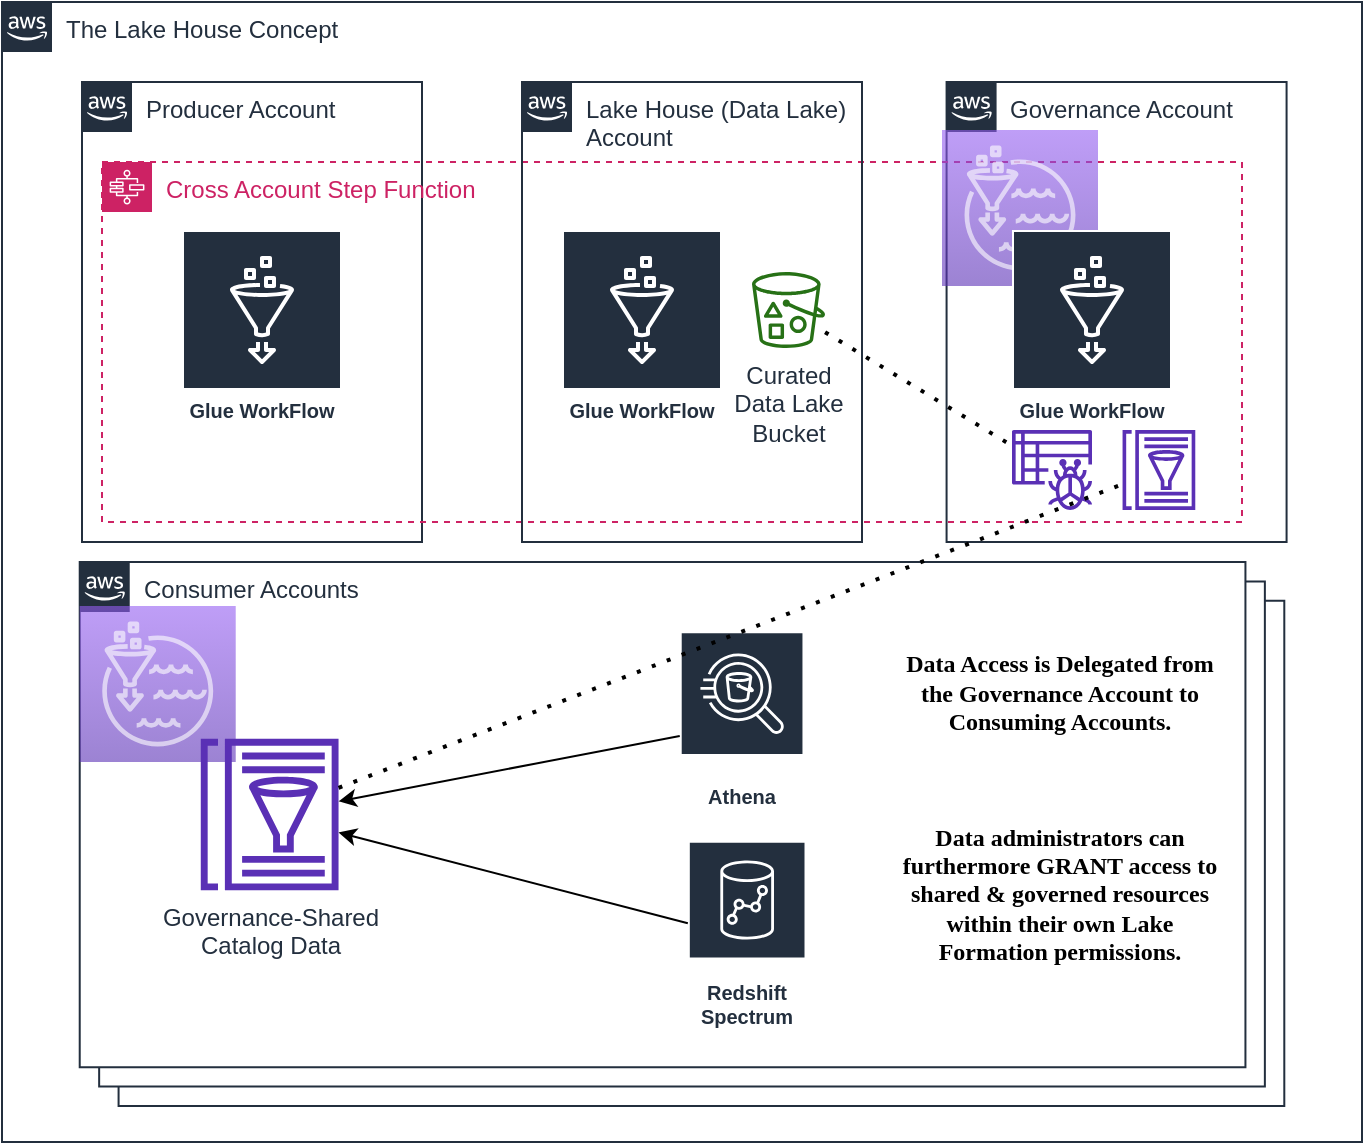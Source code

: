 <mxfile version="14.9.6" type="device" pages="3"><diagram name="lake-house-concept" id="M_AJaRnez7LEGjCUqhfx"><mxGraphModel dx="1086" dy="846" grid="1" gridSize="10" guides="1" tooltips="1" connect="1" arrows="1" fold="1" page="1" pageScale="1" pageWidth="850" pageHeight="1100" math="0" shadow="0"><root><mxCell id="ZvEQ7kdfTtYfQfsfSNrr-0"/><mxCell id="ZvEQ7kdfTtYfQfsfSNrr-1" parent="ZvEQ7kdfTtYfQfsfSNrr-0"/><mxCell id="XC-cZyUSZK0B0hCpx4Oz-4" value="" style="group" parent="ZvEQ7kdfTtYfQfsfSNrr-1" vertex="1" connectable="0"><mxGeometry x="40" y="170" width="680" height="570" as="geometry"/></mxCell><mxCell id="ZvEQ7kdfTtYfQfsfSNrr-29" value="Governance Account" style="points=[[0,0],[0.25,0],[0.5,0],[0.75,0],[1,0],[1,0.25],[1,0.5],[1,0.75],[1,1],[0.75,1],[0.5,1],[0.25,1],[0,1],[0,0.75],[0,0.5],[0,0.25]];outlineConnect=0;gradientColor=none;html=1;whiteSpace=wrap;fontSize=12;fontStyle=0;shape=mxgraph.aws4.group;grIcon=mxgraph.aws4.group_aws_cloud_alt;strokeColor=#232F3E;fillColor=none;verticalAlign=top;align=left;spacingLeft=30;fontColor=#232F3E;dashed=0;" parent="XC-cZyUSZK0B0hCpx4Oz-4" vertex="1"><mxGeometry x="472.29" y="40" width="170" height="230" as="geometry"/></mxCell><mxCell id="XC-cZyUSZK0B0hCpx4Oz-2" value="" style="points=[[0,0,0],[0.25,0,0],[0.5,0,0],[0.75,0,0],[1,0,0],[0,1,0],[0.25,1,0],[0.5,1,0],[0.75,1,0],[1,1,0],[0,0.25,0],[0,0.5,0],[0,0.75,0],[1,0.25,0],[1,0.5,0],[1,0.75,0]];outlineConnect=0;fontColor=#232F3E;gradientColor=#945DF2;gradientDirection=north;fillColor=#5A30B5;strokeColor=#ffffff;dashed=0;verticalLabelPosition=bottom;verticalAlign=top;align=center;html=1;fontSize=12;fontStyle=0;aspect=fixed;shape=mxgraph.aws4.resourceIcon;resIcon=mxgraph.aws4.lake_formation;" parent="XC-cZyUSZK0B0hCpx4Oz-4" vertex="1"><mxGeometry x="210" y="290" width="78" height="78" as="geometry"/></mxCell><mxCell id="ZvEQ7kdfTtYfQfsfSNrr-25" value="The Lake House Concept" style="points=[[0,0],[0.25,0],[0.5,0],[0.75,0],[1,0],[1,0.25],[1,0.5],[1,0.75],[1,1],[0.75,1],[0.5,1],[0.25,1],[0,1],[0,0.75],[0,0.5],[0,0.25]];outlineConnect=0;gradientColor=none;html=1;whiteSpace=wrap;fontSize=12;fontStyle=0;shape=mxgraph.aws4.group;grIcon=mxgraph.aws4.group_aws_cloud_alt;strokeColor=#232F3E;fillColor=none;verticalAlign=top;align=left;spacingLeft=30;fontColor=#232F3E;dashed=0;container=1;" parent="XC-cZyUSZK0B0hCpx4Oz-4" vertex="1"><mxGeometry width="680" height="570" as="geometry"/></mxCell><mxCell id="ZvEQ7kdfTtYfQfsfSNrr-2" value="Producer Account" style="points=[[0,0],[0.25,0],[0.5,0],[0.75,0],[1,0],[1,0.25],[1,0.5],[1,0.75],[1,1],[0.75,1],[0.5,1],[0.25,1],[0,1],[0,0.75],[0,0.5],[0,0.25]];outlineConnect=0;gradientColor=none;html=1;whiteSpace=wrap;fontSize=12;fontStyle=0;shape=mxgraph.aws4.group;grIcon=mxgraph.aws4.group_aws_cloud_alt;strokeColor=#232F3E;fillColor=none;verticalAlign=top;align=left;spacingLeft=30;fontColor=#232F3E;dashed=0;" parent="XC-cZyUSZK0B0hCpx4Oz-4" vertex="1"><mxGeometry x="40" y="40" width="170" height="230" as="geometry"/></mxCell><mxCell id="ZvEQ7kdfTtYfQfsfSNrr-5" value="Cross Account Step Function" style="points=[[0,0],[0.25,0],[0.5,0],[0.75,0],[1,0],[1,0.25],[1,0.5],[1,0.75],[1,1],[0.75,1],[0.5,1],[0.25,1],[0,1],[0,0.75],[0,0.5],[0,0.25]];outlineConnect=0;gradientColor=none;html=1;whiteSpace=wrap;fontSize=12;fontStyle=0;shape=mxgraph.aws4.group;grIcon=mxgraph.aws4.group_aws_step_functions_workflow;strokeColor=#CD2264;fillColor=none;verticalAlign=top;align=left;spacingLeft=30;fontColor=#CD2264;dashed=1;" parent="XC-cZyUSZK0B0hCpx4Oz-4" vertex="1"><mxGeometry x="50" y="80" width="570" height="180" as="geometry"/></mxCell><mxCell id="ZvEQ7kdfTtYfQfsfSNrr-7" value="Glue WorkFlow" style="outlineConnect=0;fontColor=#232F3E;gradientColor=none;strokeColor=#ffffff;fillColor=#232F3E;dashed=0;verticalLabelPosition=middle;verticalAlign=bottom;align=center;html=1;whiteSpace=wrap;fontSize=10;fontStyle=1;spacing=3;shape=mxgraph.aws4.productIcon;prIcon=mxgraph.aws4.glue;" parent="XC-cZyUSZK0B0hCpx4Oz-4" vertex="1"><mxGeometry x="90" y="114" width="80" height="100" as="geometry"/></mxCell><mxCell id="XC-cZyUSZK0B0hCpx4Oz-1" value="" style="points=[[0,0,0],[0.25,0,0],[0.5,0,0],[0.75,0,0],[1,0,0],[0,1,0],[0.25,1,0],[0.5,1,0],[0.75,1,0],[1,1,0],[0,0.25,0],[0,0.5,0],[0,0.75,0],[1,0.25,0],[1,0.5,0],[1,0.75,0]];outlineConnect=0;fontColor=#232F3E;gradientColor=#945DF2;gradientDirection=north;fillColor=#5A30B5;strokeColor=#ffffff;dashed=0;verticalLabelPosition=bottom;verticalAlign=top;align=center;html=1;fontSize=12;fontStyle=0;aspect=fixed;shape=mxgraph.aws4.resourceIcon;resIcon=mxgraph.aws4.lake_formation;opacity=60;" parent="XC-cZyUSZK0B0hCpx4Oz-4" vertex="1"><mxGeometry x="470" y="64" width="78" height="78" as="geometry"/></mxCell><mxCell id="ZvEQ7kdfTtYfQfsfSNrr-8" value="Glue WorkFlow" style="outlineConnect=0;fontColor=#232F3E;gradientColor=none;strokeColor=#ffffff;fillColor=#232F3E;dashed=0;verticalLabelPosition=middle;verticalAlign=bottom;align=center;html=1;whiteSpace=wrap;fontSize=10;fontStyle=1;spacing=3;shape=mxgraph.aws4.productIcon;prIcon=mxgraph.aws4.glue;" parent="XC-cZyUSZK0B0hCpx4Oz-4" vertex="1"><mxGeometry x="280" y="114" width="80" height="100" as="geometry"/></mxCell><mxCell id="ZvEQ7kdfTtYfQfsfSNrr-9" value="Glue WorkFlow" style="outlineConnect=0;fontColor=#232F3E;gradientColor=none;strokeColor=#ffffff;fillColor=#232F3E;dashed=0;verticalLabelPosition=middle;verticalAlign=bottom;align=center;html=1;whiteSpace=wrap;fontSize=10;fontStyle=1;spacing=3;shape=mxgraph.aws4.productIcon;prIcon=mxgraph.aws4.glue;" parent="XC-cZyUSZK0B0hCpx4Oz-4" vertex="1"><mxGeometry x="505" y="114" width="80" height="100" as="geometry"/></mxCell><mxCell id="ZvEQ7kdfTtYfQfsfSNrr-10" value="" style="outlineConnect=0;fontColor=#232F3E;gradientColor=none;fillColor=#5A30B5;strokeColor=none;dashed=0;verticalLabelPosition=bottom;verticalAlign=top;align=center;html=1;fontSize=12;fontStyle=0;aspect=fixed;pointerEvents=1;shape=mxgraph.aws4.glue_crawlers;" parent="XC-cZyUSZK0B0hCpx4Oz-4" vertex="1"><mxGeometry x="505" y="214" width="40" height="40" as="geometry"/></mxCell><mxCell id="ZvEQ7kdfTtYfQfsfSNrr-12" value="" style="outlineConnect=0;fontColor=#232F3E;gradientColor=none;fillColor=#5A30B5;strokeColor=none;dashed=0;verticalLabelPosition=bottom;verticalAlign=top;align=center;html=1;fontSize=12;fontStyle=0;aspect=fixed;pointerEvents=1;shape=mxgraph.aws4.glue_data_catalog;" parent="XC-cZyUSZK0B0hCpx4Oz-4" vertex="1"><mxGeometry x="560" y="214" width="36.92" height="40" as="geometry"/></mxCell><mxCell id="ZvEQ7kdfTtYfQfsfSNrr-14" value="Curated &lt;br&gt;Data Lake &lt;br&gt;Bucket" style="outlineConnect=0;fontColor=#232F3E;gradientColor=none;fillColor=#277116;strokeColor=none;dashed=0;verticalLabelPosition=bottom;verticalAlign=top;align=center;html=1;fontSize=12;fontStyle=0;aspect=fixed;pointerEvents=1;shape=mxgraph.aws4.bucket_with_objects;" parent="XC-cZyUSZK0B0hCpx4Oz-4" vertex="1"><mxGeometry x="375" y="135" width="36.54" height="38" as="geometry"/></mxCell><mxCell id="ZvEQ7kdfTtYfQfsfSNrr-15" value="" style="endArrow=none;dashed=1;html=1;dashPattern=1 3;strokeWidth=2;" parent="XC-cZyUSZK0B0hCpx4Oz-4" source="ZvEQ7kdfTtYfQfsfSNrr-14" target="ZvEQ7kdfTtYfQfsfSNrr-10" edge="1"><mxGeometry y="-40" width="50" height="50" as="geometry"><mxPoint x="420" y="240" as="sourcePoint"/><mxPoint x="470" y="190" as="targetPoint"/></mxGeometry></mxCell><mxCell id="ZvEQ7kdfTtYfQfsfSNrr-24" value="" style="group" parent="XC-cZyUSZK0B0hCpx4Oz-4" vertex="1" connectable="0"><mxGeometry x="38.86" y="280" width="602.29" height="272" as="geometry"/></mxCell><mxCell id="ZvEQ7kdfTtYfQfsfSNrr-21" value="" style="group" parent="ZvEQ7kdfTtYfQfsfSNrr-24" vertex="1" connectable="0"><mxGeometry width="602.29" height="272" as="geometry"/></mxCell><mxCell id="ZvEQ7kdfTtYfQfsfSNrr-20" value="Consumer Account" style="points=[[0,0],[0.25,0],[0.5,0],[0.75,0],[1,0],[1,0.25],[1,0.5],[1,0.75],[1,1],[0.75,1],[0.5,1],[0.25,1],[0,1],[0,0.75],[0,0.5],[0,0.25]];outlineConnect=0;gradientColor=none;html=1;whiteSpace=wrap;fontSize=12;fontStyle=0;shape=mxgraph.aws4.group;grIcon=mxgraph.aws4.group_aws_cloud_alt;strokeColor=#232F3E;verticalAlign=top;align=left;spacingLeft=30;fontColor=#232F3E;dashed=0;" parent="ZvEQ7kdfTtYfQfsfSNrr-21" vertex="1"><mxGeometry x="19.429" y="19.429" width="582.861" height="252.571" as="geometry"/></mxCell><mxCell id="ZvEQ7kdfTtYfQfsfSNrr-19" value="Consumer Account" style="points=[[0,0],[0.25,0],[0.5,0],[0.75,0],[1,0],[1,0.25],[1,0.5],[1,0.75],[1,1],[0.75,1],[0.5,1],[0.25,1],[0,1],[0,0.75],[0,0.5],[0,0.25]];outlineConnect=0;gradientColor=none;html=1;whiteSpace=wrap;fontSize=12;fontStyle=0;shape=mxgraph.aws4.group;grIcon=mxgraph.aws4.group_aws_cloud_alt;strokeColor=#232F3E;verticalAlign=top;align=left;spacingLeft=30;fontColor=#232F3E;dashed=0;" parent="ZvEQ7kdfTtYfQfsfSNrr-21" vertex="1"><mxGeometry x="9.714" y="9.714" width="582.861" height="252.571" as="geometry"/></mxCell><mxCell id="ZvEQ7kdfTtYfQfsfSNrr-6" value="Consumer Accounts" style="points=[[0,0],[0.25,0],[0.5,0],[0.75,0],[1,0],[1,0.25],[1,0.5],[1,0.75],[1,1],[0.75,1],[0.5,1],[0.25,1],[0,1],[0,0.75],[0,0.5],[0,0.25]];outlineConnect=0;gradientColor=none;html=1;whiteSpace=wrap;fontSize=12;fontStyle=0;shape=mxgraph.aws4.group;grIcon=mxgraph.aws4.group_aws_cloud_alt;strokeColor=#232F3E;verticalAlign=top;align=left;spacingLeft=30;fontColor=#232F3E;dashed=0;" parent="ZvEQ7kdfTtYfQfsfSNrr-21" vertex="1"><mxGeometry width="582.861" height="252.571" as="geometry"/></mxCell><mxCell id="XC-cZyUSZK0B0hCpx4Oz-3" value="" style="points=[[0,0,0],[0.25,0,0],[0.5,0,0],[0.75,0,0],[1,0,0],[0,1,0],[0.25,1,0],[0.5,1,0],[0.75,1,0],[1,1,0],[0,0.25,0],[0,0.5,0],[0,0.75,0],[1,0.25,0],[1,0.5,0],[1,0.75,0]];outlineConnect=0;fontColor=#232F3E;gradientColor=#945DF2;gradientDirection=north;fillColor=#5A30B5;strokeColor=#ffffff;dashed=0;verticalLabelPosition=bottom;verticalAlign=top;align=center;html=1;fontSize=12;fontStyle=0;aspect=fixed;shape=mxgraph.aws4.resourceIcon;resIcon=mxgraph.aws4.lake_formation;opacity=60;" parent="ZvEQ7kdfTtYfQfsfSNrr-21" vertex="1"><mxGeometry x="1.421e-14" y="22" width="78" height="78" as="geometry"/></mxCell><mxCell id="ZvEQ7kdfTtYfQfsfSNrr-11" value="Governance-Shared &lt;br&gt;Catalog Data" style="outlineConnect=0;fontColor=#232F3E;gradientColor=none;fillColor=#5A30B5;strokeColor=none;dashed=0;verticalLabelPosition=bottom;verticalAlign=top;align=center;html=1;fontSize=12;fontStyle=0;aspect=fixed;pointerEvents=1;shape=mxgraph.aws4.glue_data_catalog;" parent="ZvEQ7kdfTtYfQfsfSNrr-21" vertex="1"><mxGeometry x="60.0" y="88.403" width="69.942" height="75.771" as="geometry"/></mxCell><mxCell id="ZvEQ7kdfTtYfQfsfSNrr-17" value="Redshift Spectrum" style="outlineConnect=0;fontColor=#232F3E;gradientColor=none;strokeColor=#ffffff;fillColor=#232F3E;dashed=0;verticalLabelPosition=middle;verticalAlign=bottom;align=center;html=1;whiteSpace=wrap;fontSize=10;fontStyle=1;spacing=3;shape=mxgraph.aws4.productIcon;prIcon=mxgraph.aws4.redshift;" parent="ZvEQ7kdfTtYfQfsfSNrr-21" vertex="1"><mxGeometry x="304.05" y="139.36" width="59.34" height="98" as="geometry"/></mxCell><mxCell id="ZvEQ7kdfTtYfQfsfSNrr-18" value="Athena" style="outlineConnect=0;fontColor=#232F3E;gradientColor=none;strokeColor=#ffffff;fillColor=#232F3E;dashed=0;verticalLabelPosition=middle;verticalAlign=bottom;align=center;html=1;whiteSpace=wrap;fontSize=10;fontStyle=1;spacing=3;shape=mxgraph.aws4.productIcon;prIcon=mxgraph.aws4.athena;" parent="ZvEQ7kdfTtYfQfsfSNrr-21" vertex="1"><mxGeometry x="300" y="34.65" width="62.37" height="92.71" as="geometry"/></mxCell><mxCell id="ZvEQ7kdfTtYfQfsfSNrr-22" value="" style="endArrow=classic;html=1;" parent="ZvEQ7kdfTtYfQfsfSNrr-21" source="ZvEQ7kdfTtYfQfsfSNrr-18" target="ZvEQ7kdfTtYfQfsfSNrr-11" edge="1"><mxGeometry width="50" height="50" relative="1" as="geometry"><mxPoint x="213.716" y="128.229" as="sourcePoint"/><mxPoint x="262.288" y="79.657" as="targetPoint"/></mxGeometry></mxCell><mxCell id="ZvEQ7kdfTtYfQfsfSNrr-23" value="" style="endArrow=classic;html=1;" parent="ZvEQ7kdfTtYfQfsfSNrr-21" source="ZvEQ7kdfTtYfQfsfSNrr-17" target="ZvEQ7kdfTtYfQfsfSNrr-11" edge="1"><mxGeometry width="50" height="50" relative="1" as="geometry"><mxPoint x="282.688" y="93.126" as="sourcePoint"/><mxPoint x="136.001" y="112.686" as="targetPoint"/></mxGeometry></mxCell><mxCell id="ZvEQ7kdfTtYfQfsfSNrr-26" value="Data Access is Delegated from the Governance Account to Consuming Accounts.&lt;br&gt;&lt;br&gt;&lt;br&gt;&lt;br&gt;Data administrators can furthermore GRANT access to shared &amp;amp; governed resources within their own Lake Formation permissions." style="text;html=1;strokeColor=none;fillColor=none;align=center;verticalAlign=middle;whiteSpace=wrap;rounded=0;dashed=1;fontStyle=1;fontFamily=Lucida Console;" parent="ZvEQ7kdfTtYfQfsfSNrr-21" vertex="1"><mxGeometry x="410" y="35" width="160" height="175" as="geometry"/></mxCell><mxCell id="ZvEQ7kdfTtYfQfsfSNrr-28" value="Lake House (Data Lake) Account" style="points=[[0,0],[0.25,0],[0.5,0],[0.75,0],[1,0],[1,0.25],[1,0.5],[1,0.75],[1,1],[0.75,1],[0.5,1],[0.25,1],[0,1],[0,0.75],[0,0.5],[0,0.25]];outlineConnect=0;gradientColor=none;html=1;whiteSpace=wrap;fontSize=12;fontStyle=0;shape=mxgraph.aws4.group;grIcon=mxgraph.aws4.group_aws_cloud_alt;strokeColor=#232F3E;fillColor=none;verticalAlign=top;align=left;spacingLeft=30;fontColor=#232F3E;dashed=0;" parent="XC-cZyUSZK0B0hCpx4Oz-4" vertex="1"><mxGeometry x="260" y="40" width="170" height="230" as="geometry"/></mxCell><mxCell id="ZvEQ7kdfTtYfQfsfSNrr-13" value="" style="endArrow=none;dashed=1;html=1;dashPattern=1 3;strokeWidth=2;" parent="XC-cZyUSZK0B0hCpx4Oz-4" source="ZvEQ7kdfTtYfQfsfSNrr-11" target="ZvEQ7kdfTtYfQfsfSNrr-12" edge="1"><mxGeometry y="-40" width="50" height="50" as="geometry"><mxPoint x="200" y="370" as="sourcePoint"/><mxPoint x="250" y="320" as="targetPoint"/></mxGeometry></mxCell></root></mxGraphModel></diagram><diagram name="data-mesh-concept1" id="x-wTFD_tCLc7HNPKM2FR"><mxGraphModel dx="1086" dy="846" grid="1" gridSize="10" guides="1" tooltips="1" connect="1" arrows="1" fold="1" page="1" pageScale="1" pageWidth="850" pageHeight="1100" math="0" shadow="0"><root><mxCell id="0"/><mxCell id="1" parent="0"/><mxCell id="e1caq8mT7TEet3BksG6k-56" value="&lt;i&gt;&lt;font style=&quot;font-size: 26px&quot;&gt;Data Mesh&lt;/font&gt;&lt;/i&gt;" style="rounded=1;whiteSpace=wrap;html=1;dashed=1;fillColor=none;strokeColor=#FF9933;strokeWidth=3;" parent="1" vertex="1"><mxGeometry x="70" y="260" width="670" height="60" as="geometry"/></mxCell><mxCell id="e1caq8mT7TEet3BksG6k-14" value="" style="group;fontStyle=0" parent="1" vertex="1" connectable="0"><mxGeometry x="130" y="70" width="531.43" height="180" as="geometry"/></mxCell><mxCell id="e1caq8mT7TEet3BksG6k-2" value="LF Admin" style="shape=umlActor;verticalLabelPosition=bottom;verticalAlign=top;html=1;outlineConnect=0;" parent="e1caq8mT7TEet3BksG6k-14" vertex="1"><mxGeometry x="505.716" y="51.429" width="25.714" height="51.429" as="geometry"/></mxCell><mxCell id="e1caq8mT7TEet3BksG6k-3" value="Lake&lt;br&gt;Formation" style="shape=datastore;whiteSpace=wrap;html=1;" parent="e1caq8mT7TEet3BksG6k-14" vertex="1"><mxGeometry width="214.286" height="180" as="geometry"/></mxCell><mxCell id="e1caq8mT7TEet3BksG6k-1" value="HR Data" style="shape=cylinder3;whiteSpace=wrap;html=1;boundedLbl=1;backgroundOutline=1;size=15;" parent="e1caq8mT7TEet3BksG6k-14" vertex="1"><mxGeometry x="145.715" y="70.286" width="51.429" height="68.571" as="geometry"/></mxCell><mxCell id="e1caq8mT7TEet3BksG6k-6" value="" style="group" parent="e1caq8mT7TEet3BksG6k-14" vertex="1" connectable="0"><mxGeometry x="342.858" y="12.857" width="124.286" height="128.571" as="geometry"/></mxCell><mxCell id="e1caq8mT7TEet3BksG6k-4" value="HR Metadata" style="swimlane;" parent="e1caq8mT7TEet3BksG6k-6" vertex="1"><mxGeometry width="124.286" height="128.571" as="geometry"/></mxCell><mxCell id="e1caq8mT7TEet3BksG6k-5" value="&lt;font style=&quot;font-size: 18px&quot;&gt;Name&lt;br&gt;Contact&lt;br&gt;Phone&lt;br&gt;SS&lt;/font&gt;" style="text;html=1;align=center;verticalAlign=middle;resizable=0;points=[];autosize=1;strokeColor=none;" parent="e1caq8mT7TEet3BksG6k-6" vertex="1"><mxGeometry x="25.714" y="38.571" width="80" height="70" as="geometry"/></mxCell><mxCell id="e1caq8mT7TEet3BksG6k-13" value="" style="strokeWidth=2;html=1;shape=mxgraph.flowchart.annotation_2;align=left;labelPosition=right;pointerEvents=1;dashed=1;" parent="e1caq8mT7TEet3BksG6k-14" vertex="1"><mxGeometry x="197.143" width="145.715" height="154.286" as="geometry"/></mxCell><mxCell id="e1caq8mT7TEet3BksG6k-54" value="" style="group" parent="1" vertex="1" connectable="0"><mxGeometry x="70" y="350" width="670" height="460" as="geometry"/></mxCell><mxCell id="e1caq8mT7TEet3BksG6k-18" value="" style="group" parent="e1caq8mT7TEet3BksG6k-54" vertex="1" connectable="0"><mxGeometry width="670" height="460" as="geometry"/></mxCell><mxCell id="e1caq8mT7TEet3BksG6k-15" value="" style="rounded=1;whiteSpace=wrap;html=1;dashed=1;" parent="e1caq8mT7TEet3BksG6k-18" vertex="1"><mxGeometry width="670" height="460" as="geometry"/></mxCell><mxCell id="e1caq8mT7TEet3BksG6k-7" value="HR Data&lt;br&gt;Domain Admin" style="shape=umlActor;verticalLabelPosition=bottom;verticalAlign=top;html=1;outlineConnect=0;" parent="e1caq8mT7TEet3BksG6k-18" vertex="1"><mxGeometry x="400" y="50" width="30" height="60" as="geometry"/></mxCell><mxCell id="e1caq8mT7TEet3BksG6k-16" value="&lt;font style=&quot;font-size: 24px&quot;&gt;&lt;b&gt;HR Domain Data&lt;/b&gt;&lt;/font&gt;" style="text;html=1;strokeColor=none;fillColor=none;align=center;verticalAlign=middle;whiteSpace=wrap;rounded=0;dashed=1;" parent="e1caq8mT7TEet3BksG6k-18" vertex="1"><mxGeometry x="110" y="50" width="170" height="70" as="geometry"/></mxCell><mxCell id="e1caq8mT7TEet3BksG6k-17" value="" style="endArrow=none;html=1;exitX=1.003;exitY=0.352;exitDx=0;exitDy=0;dashed=1;exitPerimeter=0;entryX=0.004;entryY=0.353;entryDx=0;entryDy=0;entryPerimeter=0;" parent="e1caq8mT7TEet3BksG6k-18" source="e1caq8mT7TEet3BksG6k-15" target="e1caq8mT7TEet3BksG6k-15" edge="1"><mxGeometry width="50" height="50" relative="1" as="geometry"><mxPoint x="400" y="360" as="sourcePoint"/><mxPoint x="151" y="465" as="targetPoint"/><Array as="points"/></mxGeometry></mxCell><mxCell id="e1caq8mT7TEet3BksG6k-22" value="" style="group" parent="e1caq8mT7TEet3BksG6k-18" vertex="1" connectable="0"><mxGeometry x="430" y="210" width="165" height="120" as="geometry"/></mxCell><mxCell id="e1caq8mT7TEet3BksG6k-23" value="HR Analyst Metadata" style="swimlane;" parent="e1caq8mT7TEet3BksG6k-22" vertex="1"><mxGeometry width="165" height="120" as="geometry"/></mxCell><mxCell id="e1caq8mT7TEet3BksG6k-24" value="&lt;font style=&quot;font-size: 18px&quot;&gt;Name&lt;br&gt;Phone&lt;br&gt;SS&lt;/font&gt;" style="text;html=1;align=center;verticalAlign=middle;resizable=0;points=[];autosize=1;strokeColor=none;" parent="e1caq8mT7TEet3BksG6k-23" vertex="1"><mxGeometry x="47.498" y="50" width="70" height="50" as="geometry"/></mxCell><mxCell id="e1caq8mT7TEet3BksG6k-32" value="Domain Admin specifies specific tables/columns&lt;br&gt;to various groups for work enables." style="text;html=1;strokeColor=none;fillColor=none;align=center;verticalAlign=middle;whiteSpace=wrap;rounded=0;dashed=1;" parent="e1caq8mT7TEet3BksG6k-54" vertex="1"><mxGeometry x="285" y="180" width="120" height="120" as="geometry"/></mxCell><mxCell id="e1caq8mT7TEet3BksG6k-19" value="" style="group" parent="e1caq8mT7TEet3BksG6k-54" vertex="1" connectable="0"><mxGeometry x="110" y="210" width="160" height="120" as="geometry"/></mxCell><mxCell id="e1caq8mT7TEet3BksG6k-20" value="HR Dev Metadata" style="swimlane;" parent="e1caq8mT7TEet3BksG6k-19" vertex="1"><mxGeometry width="160" height="120" as="geometry"/></mxCell><mxCell id="e1caq8mT7TEet3BksG6k-21" value="&lt;font style=&quot;font-size: 18px&quot;&gt;Name&lt;br&gt;Contact&lt;br&gt;Phone&lt;br&gt;&lt;/font&gt;" style="text;html=1;align=center;verticalAlign=middle;resizable=0;points=[];autosize=1;strokeColor=none;" parent="e1caq8mT7TEet3BksG6k-20" vertex="1"><mxGeometry x="33.103" y="50" width="80" height="50" as="geometry"/></mxCell><mxCell id="e1caq8mT7TEet3BksG6k-26" style="edgeStyle=orthogonalEdgeStyle;rounded=0;orthogonalLoop=1;jettySize=auto;html=1;entryX=0.5;entryY=0;entryDx=0;entryDy=0;dashed=1;exitX=0.5;exitY=0.5;exitDx=0;exitDy=0;exitPerimeter=0;fillColor=#d5e8d4;strokeColor=#82b366;" parent="e1caq8mT7TEet3BksG6k-54" source="e1caq8mT7TEet3BksG6k-7" target="e1caq8mT7TEet3BksG6k-20" edge="1"><mxGeometry as="geometry"><mxPoint x="415" y="90" as="sourcePoint"/><Array as="points"><mxPoint x="350" y="80"/><mxPoint x="350" y="180"/><mxPoint x="190" y="180"/></Array></mxGeometry></mxCell><mxCell id="e1caq8mT7TEet3BksG6k-27" style="edgeStyle=orthogonalEdgeStyle;rounded=0;orthogonalLoop=1;jettySize=auto;html=1;exitX=0.5;exitY=0.5;exitDx=0;exitDy=0;exitPerimeter=0;dashed=1;fillColor=#d5e8d4;strokeColor=#82b366;" parent="e1caq8mT7TEet3BksG6k-54" source="e1caq8mT7TEet3BksG6k-7" edge="1"><mxGeometry as="geometry"><mxPoint x="510" y="210" as="targetPoint"/><Array as="points"><mxPoint x="350" y="80"/><mxPoint x="350" y="180"/><mxPoint x="510" y="180"/></Array></mxGeometry></mxCell><mxCell id="e1caq8mT7TEet3BksG6k-28" value="HR Developer" style="shape=umlActor;verticalLabelPosition=bottom;verticalAlign=top;html=1;outlineConnect=0;" parent="e1caq8mT7TEet3BksG6k-54" vertex="1"><mxGeometry x="170" y="340" width="30" height="60" as="geometry"/></mxCell><mxCell id="e1caq8mT7TEet3BksG6k-29" value="HR Analyst" style="shape=umlActor;verticalLabelPosition=bottom;verticalAlign=top;html=1;outlineConnect=0;" parent="e1caq8mT7TEet3BksG6k-54" vertex="1"><mxGeometry x="490" y="350" width="30" height="60" as="geometry"/></mxCell><mxCell id="e1caq8mT7TEet3BksG6k-8" value="" style="edgeStyle=orthogonalEdgeStyle;rounded=0;orthogonalLoop=1;jettySize=auto;html=1;fillColor=#d5e8d4;strokeColor=#82b366;" parent="1" source="e1caq8mT7TEet3BksG6k-2" target="e1caq8mT7TEet3BksG6k-7" edge="1"><mxGeometry relative="1" as="geometry"><Array as="points"><mxPoint x="760" y="160"/><mxPoint x="760" y="380"/></Array></mxGeometry></mxCell><mxCell id="e1caq8mT7TEet3BksG6k-10" value="DelegatesDomain Data Grant &lt;br&gt;Priveledge to Data Domain Admin" style="edgeLabel;html=1;align=center;verticalAlign=middle;resizable=0;points=[];labelBorderColor=#FF9933;" parent="e1caq8mT7TEet3BksG6k-8" vertex="1" connectable="0"><mxGeometry x="-0.47" y="1" relative="1" as="geometry"><mxPoint y="66" as="offset"/></mxGeometry></mxCell></root></mxGraphModel></diagram><diagram id="RIu5wcMyCJVsEfFGcRYf" name="data-mesh-hub-and-spoke"><mxGraphModel dx="1551" dy="1209" grid="1" gridSize="10" guides="1" tooltips="1" connect="1" arrows="1" fold="1" page="1" pageScale="1" pageWidth="850" pageHeight="1100" math="0" shadow="0"><root><mxCell id="CS8gz761maRVYtr8Alok-0"/><mxCell id="CS8gz761maRVYtr8Alok-1" parent="CS8gz761maRVYtr8Alok-0"/><mxCell id="OQEb4DriBYsxTg0vj3Zy-15" value="Organizational Unit" style="ellipse;whiteSpace=wrap;html=1;aspect=fixed;verticalAlign=top;spacingTop=21;fontSize=15;fontStyle=1;fillColor=#d5e8d4;strokeColor=#82b366;" vertex="1" parent="CS8gz761maRVYtr8Alok-1"><mxGeometry x="893" y="720" width="230" height="230" as="geometry"/></mxCell><mxCell id="c10pu5dwI5kocWYnLtl_-4" value="" style="group" vertex="1" connectable="0" parent="CS8gz761maRVYtr8Alok-1"><mxGeometry x="730" y="403" width="230" height="230" as="geometry"/></mxCell><mxCell id="ahjt40fCrgP1HcwLG0Sd-0" value="Organizational Unit" style="ellipse;whiteSpace=wrap;html=1;aspect=fixed;verticalAlign=top;spacingTop=21;fontSize=15;fontStyle=1;fillColor=#d5e8d4;strokeColor=#82b366;" vertex="1" parent="c10pu5dwI5kocWYnLtl_-4"><mxGeometry width="230" height="230" as="geometry"/></mxCell><mxCell id="c10pu5dwI5kocWYnLtl_-0" value="" style="group" vertex="1" connectable="0" parent="c10pu5dwI5kocWYnLtl_-4"><mxGeometry x="53.5" y="52" width="115" height="118" as="geometry"/></mxCell><mxCell id="c10pu5dwI5kocWYnLtl_-1" value="" style="points=[[0,0,0],[0.25,0,0],[0.5,0,0],[0.75,0,0],[1,0,0],[0,1,0],[0.25,1,0],[0.5,1,0],[0.75,1,0],[1,1,0],[0,0.25,0],[0,0.5,0],[0,0.75,0],[1,0.25,0],[1,0.5,0],[1,0.75,0]];outlineConnect=0;fontColor=#232F3E;gradientColor=#945DF2;gradientDirection=north;fillColor=#5A30B5;strokeColor=#ffffff;dashed=0;verticalLabelPosition=bottom;verticalAlign=top;align=center;html=1;fontSize=12;fontStyle=0;aspect=fixed;shape=mxgraph.aws4.resourceIcon;resIcon=mxgraph.aws4.lake_formation;" vertex="1" parent="c10pu5dwI5kocWYnLtl_-0"><mxGeometry width="78" height="78" as="geometry"/></mxCell><mxCell id="c10pu5dwI5kocWYnLtl_-2" value="" style="points=[[0,0,0],[0.25,0,0],[0.5,0,0],[0.75,0,0],[1,0,0],[0,1,0],[0.25,1,0],[0.5,1,0],[0.75,1,0],[1,1,0],[0,0.25,0],[0,0.5,0],[0,0.75,0],[1,0.25,0],[1,0.5,0],[1,0.75,0]];outlineConnect=0;fontColor=#232F3E;gradientColor=#945DF2;gradientDirection=north;fillColor=#5A30B5;strokeColor=#ffffff;dashed=0;verticalLabelPosition=bottom;verticalAlign=top;align=center;html=1;fontSize=12;fontStyle=0;aspect=fixed;shape=mxgraph.aws4.resourceIcon;resIcon=mxgraph.aws4.lake_formation;" vertex="1" parent="c10pu5dwI5kocWYnLtl_-0"><mxGeometry x="19" y="21" width="78" height="78" as="geometry"/></mxCell><mxCell id="c10pu5dwI5kocWYnLtl_-3" value="Lake Formation&lt;br&gt;Enabled Accounts" style="points=[[0,0,0],[0.25,0,0],[0.5,0,0],[0.75,0,0],[1,0,0],[0,1,0],[0.25,1,0],[0.5,1,0],[0.75,1,0],[1,1,0],[0,0.25,0],[0,0.5,0],[0,0.75,0],[1,0.25,0],[1,0.5,0],[1,0.75,0]];outlineConnect=0;fontColor=#232F3E;gradientColor=#945DF2;gradientDirection=north;fillColor=#5A30B5;strokeColor=#ffffff;dashed=0;verticalLabelPosition=bottom;verticalAlign=top;align=center;html=1;fontSize=12;fontStyle=0;aspect=fixed;shape=mxgraph.aws4.resourceIcon;resIcon=mxgraph.aws4.lake_formation;" vertex="1" parent="c10pu5dwI5kocWYnLtl_-0"><mxGeometry x="37" y="40" width="78" height="78" as="geometry"/></mxCell><mxCell id="c10pu5dwI5kocWYnLtl_-5" value="" style="group" vertex="1" connectable="0" parent="CS8gz761maRVYtr8Alok-1"><mxGeometry x="1400" y="403" width="230" height="230" as="geometry"/></mxCell><mxCell id="c10pu5dwI5kocWYnLtl_-6" value="Organizational Unit" style="ellipse;whiteSpace=wrap;html=1;aspect=fixed;verticalAlign=top;spacingTop=21;fontSize=15;fontStyle=1;fillColor=#d5e8d4;strokeColor=#82b366;" vertex="1" parent="c10pu5dwI5kocWYnLtl_-5"><mxGeometry width="230" height="230" as="geometry"/></mxCell><mxCell id="c10pu5dwI5kocWYnLtl_-7" value="" style="group" vertex="1" connectable="0" parent="c10pu5dwI5kocWYnLtl_-5"><mxGeometry x="53.5" y="52" width="115" height="118" as="geometry"/></mxCell><mxCell id="c10pu5dwI5kocWYnLtl_-8" value="" style="points=[[0,0,0],[0.25,0,0],[0.5,0,0],[0.75,0,0],[1,0,0],[0,1,0],[0.25,1,0],[0.5,1,0],[0.75,1,0],[1,1,0],[0,0.25,0],[0,0.5,0],[0,0.75,0],[1,0.25,0],[1,0.5,0],[1,0.75,0]];outlineConnect=0;fontColor=#232F3E;gradientColor=#945DF2;gradientDirection=north;fillColor=#5A30B5;strokeColor=#ffffff;dashed=0;verticalLabelPosition=bottom;verticalAlign=top;align=center;html=1;fontSize=12;fontStyle=0;aspect=fixed;shape=mxgraph.aws4.resourceIcon;resIcon=mxgraph.aws4.lake_formation;" vertex="1" parent="c10pu5dwI5kocWYnLtl_-7"><mxGeometry width="78" height="78" as="geometry"/></mxCell><mxCell id="c10pu5dwI5kocWYnLtl_-9" value="" style="points=[[0,0,0],[0.25,0,0],[0.5,0,0],[0.75,0,0],[1,0,0],[0,1,0],[0.25,1,0],[0.5,1,0],[0.75,1,0],[1,1,0],[0,0.25,0],[0,0.5,0],[0,0.75,0],[1,0.25,0],[1,0.5,0],[1,0.75,0]];outlineConnect=0;fontColor=#232F3E;gradientColor=#945DF2;gradientDirection=north;fillColor=#5A30B5;strokeColor=#ffffff;dashed=0;verticalLabelPosition=bottom;verticalAlign=top;align=center;html=1;fontSize=12;fontStyle=0;aspect=fixed;shape=mxgraph.aws4.resourceIcon;resIcon=mxgraph.aws4.lake_formation;" vertex="1" parent="c10pu5dwI5kocWYnLtl_-7"><mxGeometry x="19" y="21" width="78" height="78" as="geometry"/></mxCell><mxCell id="c10pu5dwI5kocWYnLtl_-10" value="Lake Formation&lt;br&gt;Enabled Accounts" style="points=[[0,0,0],[0.25,0,0],[0.5,0,0],[0.75,0,0],[1,0,0],[0,1,0],[0.25,1,0],[0.5,1,0],[0.75,1,0],[1,1,0],[0,0.25,0],[0,0.5,0],[0,0.75,0],[1,0.25,0],[1,0.5,0],[1,0.75,0]];outlineConnect=0;fontColor=#232F3E;gradientColor=#945DF2;gradientDirection=north;fillColor=#5A30B5;strokeColor=#ffffff;dashed=0;verticalLabelPosition=bottom;verticalAlign=top;align=center;html=1;fontSize=12;fontStyle=0;aspect=fixed;shape=mxgraph.aws4.resourceIcon;resIcon=mxgraph.aws4.lake_formation;" vertex="1" parent="c10pu5dwI5kocWYnLtl_-7"><mxGeometry x="37" y="40" width="78" height="78" as="geometry"/></mxCell><mxCell id="c10pu5dwI5kocWYnLtl_-11" value="" style="group" vertex="1" connectable="0" parent="CS8gz761maRVYtr8Alok-1"><mxGeometry x="1280" y="90" width="230" height="230" as="geometry"/></mxCell><mxCell id="c10pu5dwI5kocWYnLtl_-12" value="Organizational Unit" style="ellipse;whiteSpace=wrap;html=1;aspect=fixed;verticalAlign=top;spacingTop=21;fontSize=15;fontStyle=1;fillColor=#d5e8d4;strokeColor=#82b366;" vertex="1" parent="c10pu5dwI5kocWYnLtl_-11"><mxGeometry width="230" height="230" as="geometry"/></mxCell><mxCell id="c10pu5dwI5kocWYnLtl_-13" value="" style="group" vertex="1" connectable="0" parent="c10pu5dwI5kocWYnLtl_-11"><mxGeometry x="53.5" y="52" width="115" height="118" as="geometry"/></mxCell><mxCell id="c10pu5dwI5kocWYnLtl_-14" value="" style="points=[[0,0,0],[0.25,0,0],[0.5,0,0],[0.75,0,0],[1,0,0],[0,1,0],[0.25,1,0],[0.5,1,0],[0.75,1,0],[1,1,0],[0,0.25,0],[0,0.5,0],[0,0.75,0],[1,0.25,0],[1,0.5,0],[1,0.75,0]];outlineConnect=0;fontColor=#232F3E;gradientColor=#945DF2;gradientDirection=north;fillColor=#5A30B5;strokeColor=#ffffff;dashed=0;verticalLabelPosition=bottom;verticalAlign=top;align=center;html=1;fontSize=12;fontStyle=0;aspect=fixed;shape=mxgraph.aws4.resourceIcon;resIcon=mxgraph.aws4.lake_formation;" vertex="1" parent="c10pu5dwI5kocWYnLtl_-13"><mxGeometry width="78" height="78" as="geometry"/></mxCell><mxCell id="c10pu5dwI5kocWYnLtl_-15" value="" style="points=[[0,0,0],[0.25,0,0],[0.5,0,0],[0.75,0,0],[1,0,0],[0,1,0],[0.25,1,0],[0.5,1,0],[0.75,1,0],[1,1,0],[0,0.25,0],[0,0.5,0],[0,0.75,0],[1,0.25,0],[1,0.5,0],[1,0.75,0]];outlineConnect=0;fontColor=#232F3E;gradientColor=#945DF2;gradientDirection=north;fillColor=#5A30B5;strokeColor=#ffffff;dashed=0;verticalLabelPosition=bottom;verticalAlign=top;align=center;html=1;fontSize=12;fontStyle=0;aspect=fixed;shape=mxgraph.aws4.resourceIcon;resIcon=mxgraph.aws4.lake_formation;" vertex="1" parent="c10pu5dwI5kocWYnLtl_-13"><mxGeometry x="19" y="21" width="78" height="78" as="geometry"/></mxCell><mxCell id="c10pu5dwI5kocWYnLtl_-16" value="Lake Formation&lt;br&gt;Enabled Accounts" style="points=[[0,0,0],[0.25,0,0],[0.5,0,0],[0.75,0,0],[1,0,0],[0,1,0],[0.25,1,0],[0.5,1,0],[0.75,1,0],[1,1,0],[0,0.25,0],[0,0.5,0],[0,0.75,0],[1,0.25,0],[1,0.5,0],[1,0.75,0]];outlineConnect=0;fontColor=#232F3E;gradientColor=#945DF2;gradientDirection=north;fillColor=#5A30B5;strokeColor=#ffffff;dashed=0;verticalLabelPosition=bottom;verticalAlign=top;align=center;html=1;fontSize=12;fontStyle=0;aspect=fixed;shape=mxgraph.aws4.resourceIcon;resIcon=mxgraph.aws4.lake_formation;" vertex="1" parent="c10pu5dwI5kocWYnLtl_-13"><mxGeometry x="37" y="40" width="78" height="78" as="geometry"/></mxCell><mxCell id="c10pu5dwI5kocWYnLtl_-17" value="" style="group" vertex="1" connectable="0" parent="CS8gz761maRVYtr8Alok-1"><mxGeometry x="890" y="90" width="230" height="230" as="geometry"/></mxCell><mxCell id="c10pu5dwI5kocWYnLtl_-18" value="Organizational Unit" style="ellipse;whiteSpace=wrap;html=1;aspect=fixed;verticalAlign=top;spacingTop=21;fontSize=15;fontStyle=1;fillColor=#d5e8d4;strokeColor=#82b366;" vertex="1" parent="c10pu5dwI5kocWYnLtl_-17"><mxGeometry width="230" height="230" as="geometry"/></mxCell><mxCell id="c10pu5dwI5kocWYnLtl_-19" value="" style="group" vertex="1" connectable="0" parent="c10pu5dwI5kocWYnLtl_-17"><mxGeometry x="53.5" y="52" width="115" height="118" as="geometry"/></mxCell><mxCell id="c10pu5dwI5kocWYnLtl_-20" value="" style="points=[[0,0,0],[0.25,0,0],[0.5,0,0],[0.75,0,0],[1,0,0],[0,1,0],[0.25,1,0],[0.5,1,0],[0.75,1,0],[1,1,0],[0,0.25,0],[0,0.5,0],[0,0.75,0],[1,0.25,0],[1,0.5,0],[1,0.75,0]];outlineConnect=0;fontColor=#232F3E;gradientColor=#945DF2;gradientDirection=north;fillColor=#5A30B5;strokeColor=#ffffff;dashed=0;verticalLabelPosition=bottom;verticalAlign=top;align=center;html=1;fontSize=12;fontStyle=0;aspect=fixed;shape=mxgraph.aws4.resourceIcon;resIcon=mxgraph.aws4.lake_formation;" vertex="1" parent="c10pu5dwI5kocWYnLtl_-19"><mxGeometry width="78" height="78" as="geometry"/></mxCell><mxCell id="c10pu5dwI5kocWYnLtl_-21" value="" style="points=[[0,0,0],[0.25,0,0],[0.5,0,0],[0.75,0,0],[1,0,0],[0,1,0],[0.25,1,0],[0.5,1,0],[0.75,1,0],[1,1,0],[0,0.25,0],[0,0.5,0],[0,0.75,0],[1,0.25,0],[1,0.5,0],[1,0.75,0]];outlineConnect=0;fontColor=#232F3E;gradientColor=#945DF2;gradientDirection=north;fillColor=#5A30B5;strokeColor=#ffffff;dashed=0;verticalLabelPosition=bottom;verticalAlign=top;align=center;html=1;fontSize=12;fontStyle=0;aspect=fixed;shape=mxgraph.aws4.resourceIcon;resIcon=mxgraph.aws4.lake_formation;" vertex="1" parent="c10pu5dwI5kocWYnLtl_-19"><mxGeometry x="19" y="21" width="78" height="78" as="geometry"/></mxCell><mxCell id="c10pu5dwI5kocWYnLtl_-22" value="Lake Formation&lt;br&gt;Enabled Accounts" style="points=[[0,0,0],[0.25,0,0],[0.5,0,0],[0.75,0,0],[1,0,0],[0,1,0],[0.25,1,0],[0.5,1,0],[0.75,1,0],[1,1,0],[0,0.25,0],[0,0.5,0],[0,0.75,0],[1,0.25,0],[1,0.5,0],[1,0.75,0]];outlineConnect=0;fontColor=#232F3E;gradientColor=#945DF2;gradientDirection=north;fillColor=#5A30B5;strokeColor=#ffffff;dashed=0;verticalLabelPosition=bottom;verticalAlign=top;align=center;html=1;fontSize=12;fontStyle=0;aspect=fixed;shape=mxgraph.aws4.resourceIcon;resIcon=mxgraph.aws4.lake_formation;" vertex="1" parent="c10pu5dwI5kocWYnLtl_-19"><mxGeometry x="37" y="40" width="78" height="78" as="geometry"/></mxCell><mxCell id="OQEb4DriBYsxTg0vj3Zy-8" value="" style="group" vertex="1" connectable="0" parent="CS8gz761maRVYtr8Alok-1"><mxGeometry x="1083" y="403" width="230" height="230" as="geometry"/></mxCell><mxCell id="OQEb4DriBYsxTg0vj3Zy-3" value="Data&lt;br&gt;Governance Account" style="ellipse;whiteSpace=wrap;html=1;aspect=fixed;verticalAlign=top;spacingTop=21;fontSize=15;fontStyle=1;fillColor=#f0a30a;strokeColor=#BD7000;fontColor=#000000;" vertex="1" parent="OQEb4DriBYsxTg0vj3Zy-8"><mxGeometry width="230" height="230" as="geometry"/></mxCell><mxCell id="OQEb4DriBYsxTg0vj3Zy-0" value="&lt;b style=&quot;font-size: 17px&quot;&gt;Governance Account&lt;br&gt;Lake Formation&lt;br&gt;Catalog&lt;br&gt;&lt;/b&gt;" style="points=[[0,0,0],[0.25,0,0],[0.5,0,0],[0.75,0,0],[1,0,0],[0,1,0],[0.25,1,0],[0.5,1,0],[0.75,1,0],[1,1,0],[0,0.25,0],[0,0.5,0],[0,0.75,0],[1,0.25,0],[1,0.5,0],[1,0.75,0]];outlineConnect=0;fontColor=#232F3E;gradientColor=#945DF2;gradientDirection=north;fillColor=#5A30B5;strokeColor=#ffffff;dashed=0;verticalLabelPosition=bottom;verticalAlign=top;align=center;html=1;fontSize=12;fontStyle=0;aspect=fixed;shape=mxgraph.aws4.resourceIcon;resIcon=mxgraph.aws4.lake_formation;" vertex="1" parent="OQEb4DriBYsxTg0vj3Zy-8"><mxGeometry x="77" y="78" width="78" height="78" as="geometry"/></mxCell><mxCell id="OQEb4DriBYsxTg0vj3Zy-9" value="" style="group" vertex="1" connectable="0" parent="CS8gz761maRVYtr8Alok-1"><mxGeometry x="1283" y="720" width="230" height="230" as="geometry"/></mxCell><mxCell id="OQEb4DriBYsxTg0vj3Zy-10" value="Organizational Unit" style="ellipse;whiteSpace=wrap;html=1;aspect=fixed;verticalAlign=top;spacingTop=21;fontSize=15;fontStyle=1;fillColor=#d5e8d4;strokeColor=#82b366;" vertex="1" parent="OQEb4DriBYsxTg0vj3Zy-9"><mxGeometry width="230" height="230" as="geometry"/></mxCell><mxCell id="OQEb4DriBYsxTg0vj3Zy-11" value="" style="group" vertex="1" connectable="0" parent="OQEb4DriBYsxTg0vj3Zy-9"><mxGeometry x="53.5" y="52" width="115" height="118" as="geometry"/></mxCell><mxCell id="OQEb4DriBYsxTg0vj3Zy-12" value="" style="points=[[0,0,0],[0.25,0,0],[0.5,0,0],[0.75,0,0],[1,0,0],[0,1,0],[0.25,1,0],[0.5,1,0],[0.75,1,0],[1,1,0],[0,0.25,0],[0,0.5,0],[0,0.75,0],[1,0.25,0],[1,0.5,0],[1,0.75,0]];outlineConnect=0;fontColor=#232F3E;gradientColor=#945DF2;gradientDirection=north;fillColor=#5A30B5;strokeColor=#ffffff;dashed=0;verticalLabelPosition=bottom;verticalAlign=top;align=center;html=1;fontSize=12;fontStyle=0;aspect=fixed;shape=mxgraph.aws4.resourceIcon;resIcon=mxgraph.aws4.lake_formation;" vertex="1" parent="OQEb4DriBYsxTg0vj3Zy-11"><mxGeometry width="78" height="78" as="geometry"/></mxCell><mxCell id="OQEb4DriBYsxTg0vj3Zy-13" value="" style="points=[[0,0,0],[0.25,0,0],[0.5,0,0],[0.75,0,0],[1,0,0],[0,1,0],[0.25,1,0],[0.5,1,0],[0.75,1,0],[1,1,0],[0,0.25,0],[0,0.5,0],[0,0.75,0],[1,0.25,0],[1,0.5,0],[1,0.75,0]];outlineConnect=0;fontColor=#232F3E;gradientColor=#945DF2;gradientDirection=north;fillColor=#5A30B5;strokeColor=#ffffff;dashed=0;verticalLabelPosition=bottom;verticalAlign=top;align=center;html=1;fontSize=12;fontStyle=0;aspect=fixed;shape=mxgraph.aws4.resourceIcon;resIcon=mxgraph.aws4.lake_formation;" vertex="1" parent="OQEb4DriBYsxTg0vj3Zy-11"><mxGeometry x="19" y="21" width="78" height="78" as="geometry"/></mxCell><mxCell id="OQEb4DriBYsxTg0vj3Zy-14" value="Lake Formation&lt;br&gt;Enabled Accounts" style="points=[[0,0,0],[0.25,0,0],[0.5,0,0],[0.75,0,0],[1,0,0],[0,1,0],[0.25,1,0],[0.5,1,0],[0.75,1,0],[1,1,0],[0,0.25,0],[0,0.5,0],[0,0.75,0],[1,0.25,0],[1,0.5,0],[1,0.75,0]];outlineConnect=0;fontColor=#232F3E;gradientColor=#945DF2;gradientDirection=north;fillColor=#5A30B5;strokeColor=#ffffff;dashed=0;verticalLabelPosition=bottom;verticalAlign=top;align=center;html=1;fontSize=12;fontStyle=0;aspect=fixed;shape=mxgraph.aws4.resourceIcon;resIcon=mxgraph.aws4.lake_formation;" vertex="1" parent="OQEb4DriBYsxTg0vj3Zy-11"><mxGeometry x="37" y="40" width="78" height="78" as="geometry"/></mxCell><mxCell id="OQEb4DriBYsxTg0vj3Zy-16" value="" style="group" vertex="1" connectable="0" parent="CS8gz761maRVYtr8Alok-1"><mxGeometry x="950.5" y="776" width="115" height="118" as="geometry"/></mxCell><mxCell id="OQEb4DriBYsxTg0vj3Zy-17" value="" style="points=[[0,0,0],[0.25,0,0],[0.5,0,0],[0.75,0,0],[1,0,0],[0,1,0],[0.25,1,0],[0.5,1,0],[0.75,1,0],[1,1,0],[0,0.25,0],[0,0.5,0],[0,0.75,0],[1,0.25,0],[1,0.5,0],[1,0.75,0]];outlineConnect=0;fontColor=#232F3E;gradientColor=#945DF2;gradientDirection=north;fillColor=#5A30B5;strokeColor=#ffffff;dashed=0;verticalLabelPosition=bottom;verticalAlign=top;align=center;html=1;fontSize=12;fontStyle=0;aspect=fixed;shape=mxgraph.aws4.resourceIcon;resIcon=mxgraph.aws4.lake_formation;" vertex="1" parent="OQEb4DriBYsxTg0vj3Zy-16"><mxGeometry width="78" height="78" as="geometry"/></mxCell><mxCell id="OQEb4DriBYsxTg0vj3Zy-18" value="" style="points=[[0,0,0],[0.25,0,0],[0.5,0,0],[0.75,0,0],[1,0,0],[0,1,0],[0.25,1,0],[0.5,1,0],[0.75,1,0],[1,1,0],[0,0.25,0],[0,0.5,0],[0,0.75,0],[1,0.25,0],[1,0.5,0],[1,0.75,0]];outlineConnect=0;fontColor=#232F3E;gradientColor=#945DF2;gradientDirection=north;fillColor=#5A30B5;strokeColor=#ffffff;dashed=0;verticalLabelPosition=bottom;verticalAlign=top;align=center;html=1;fontSize=12;fontStyle=0;aspect=fixed;shape=mxgraph.aws4.resourceIcon;resIcon=mxgraph.aws4.lake_formation;" vertex="1" parent="OQEb4DriBYsxTg0vj3Zy-16"><mxGeometry x="19" y="21" width="78" height="78" as="geometry"/></mxCell><mxCell id="OQEb4DriBYsxTg0vj3Zy-19" value="Lake Formation&lt;br&gt;Enabled Accounts" style="points=[[0,0,0],[0.25,0,0],[0.5,0,0],[0.75,0,0],[1,0,0],[0,1,0],[0.25,1,0],[0.5,1,0],[0.75,1,0],[1,1,0],[0,0.25,0],[0,0.5,0],[0,0.75,0],[1,0.25,0],[1,0.5,0],[1,0.75,0]];outlineConnect=0;fontColor=#232F3E;gradientColor=#945DF2;gradientDirection=north;fillColor=#5A30B5;strokeColor=#ffffff;dashed=0;verticalLabelPosition=bottom;verticalAlign=top;align=center;html=1;fontSize=12;fontStyle=0;aspect=fixed;shape=mxgraph.aws4.resourceIcon;resIcon=mxgraph.aws4.lake_formation;" vertex="1" parent="OQEb4DriBYsxTg0vj3Zy-16"><mxGeometry x="37" y="40" width="78" height="78" as="geometry"/></mxCell><mxCell id="OQEb4DriBYsxTg0vj3Zy-21" style="edgeStyle=none;rounded=0;orthogonalLoop=1;jettySize=auto;html=1;entryX=0;entryY=1;entryDx=0;entryDy=0;fontSize=12;" edge="1" parent="CS8gz761maRVYtr8Alok-1" source="OQEb4DriBYsxTg0vj3Zy-3" target="c10pu5dwI5kocWYnLtl_-12"><mxGeometry relative="1" as="geometry"/></mxCell><mxCell id="OQEb4DriBYsxTg0vj3Zy-22" style="edgeStyle=none;rounded=0;orthogonalLoop=1;jettySize=auto;html=1;exitX=1;exitY=0.5;exitDx=0;exitDy=0;entryX=0;entryY=0.5;entryDx=0;entryDy=0;fontSize=12;" edge="1" parent="CS8gz761maRVYtr8Alok-1" source="OQEb4DriBYsxTg0vj3Zy-3" target="c10pu5dwI5kocWYnLtl_-6"><mxGeometry relative="1" as="geometry"/></mxCell><mxCell id="OQEb4DriBYsxTg0vj3Zy-23" style="edgeStyle=none;rounded=0;orthogonalLoop=1;jettySize=auto;html=1;exitX=0.761;exitY=0.943;exitDx=0;exitDy=0;fontSize=12;exitPerimeter=0;" edge="1" parent="CS8gz761maRVYtr8Alok-1" source="OQEb4DriBYsxTg0vj3Zy-3"><mxGeometry relative="1" as="geometry"><mxPoint x="1330" y="740" as="targetPoint"/></mxGeometry></mxCell><mxCell id="OQEb4DriBYsxTg0vj3Zy-27" style="edgeStyle=none;rounded=0;orthogonalLoop=1;jettySize=auto;html=1;entryX=0.717;entryY=0.009;entryDx=0;entryDy=0;entryPerimeter=0;fontSize=12;" edge="1" parent="CS8gz761maRVYtr8Alok-1" target="OQEb4DriBYsxTg0vj3Zy-15"><mxGeometry relative="1" as="geometry"><mxPoint x="1130" y="620" as="sourcePoint"/></mxGeometry></mxCell><mxCell id="OQEb4DriBYsxTg0vj3Zy-28" style="edgeStyle=none;rounded=0;orthogonalLoop=1;jettySize=auto;html=1;exitX=0;exitY=0.5;exitDx=0;exitDy=0;entryX=1;entryY=0.5;entryDx=0;entryDy=0;fontSize=12;" edge="1" parent="CS8gz761maRVYtr8Alok-1" source="OQEb4DriBYsxTg0vj3Zy-3" target="ahjt40fCrgP1HcwLG0Sd-0"><mxGeometry relative="1" as="geometry"/></mxCell><mxCell id="OQEb4DriBYsxTg0vj3Zy-29" style="edgeStyle=none;rounded=0;orthogonalLoop=1;jettySize=auto;html=1;entryX=1;entryY=1;entryDx=0;entryDy=0;fontSize=12;" edge="1" parent="CS8gz761maRVYtr8Alok-1" target="c10pu5dwI5kocWYnLtl_-18"><mxGeometry relative="1" as="geometry"><mxPoint x="1160" y="410" as="sourcePoint"/></mxGeometry></mxCell></root></mxGraphModel></diagram></mxfile>